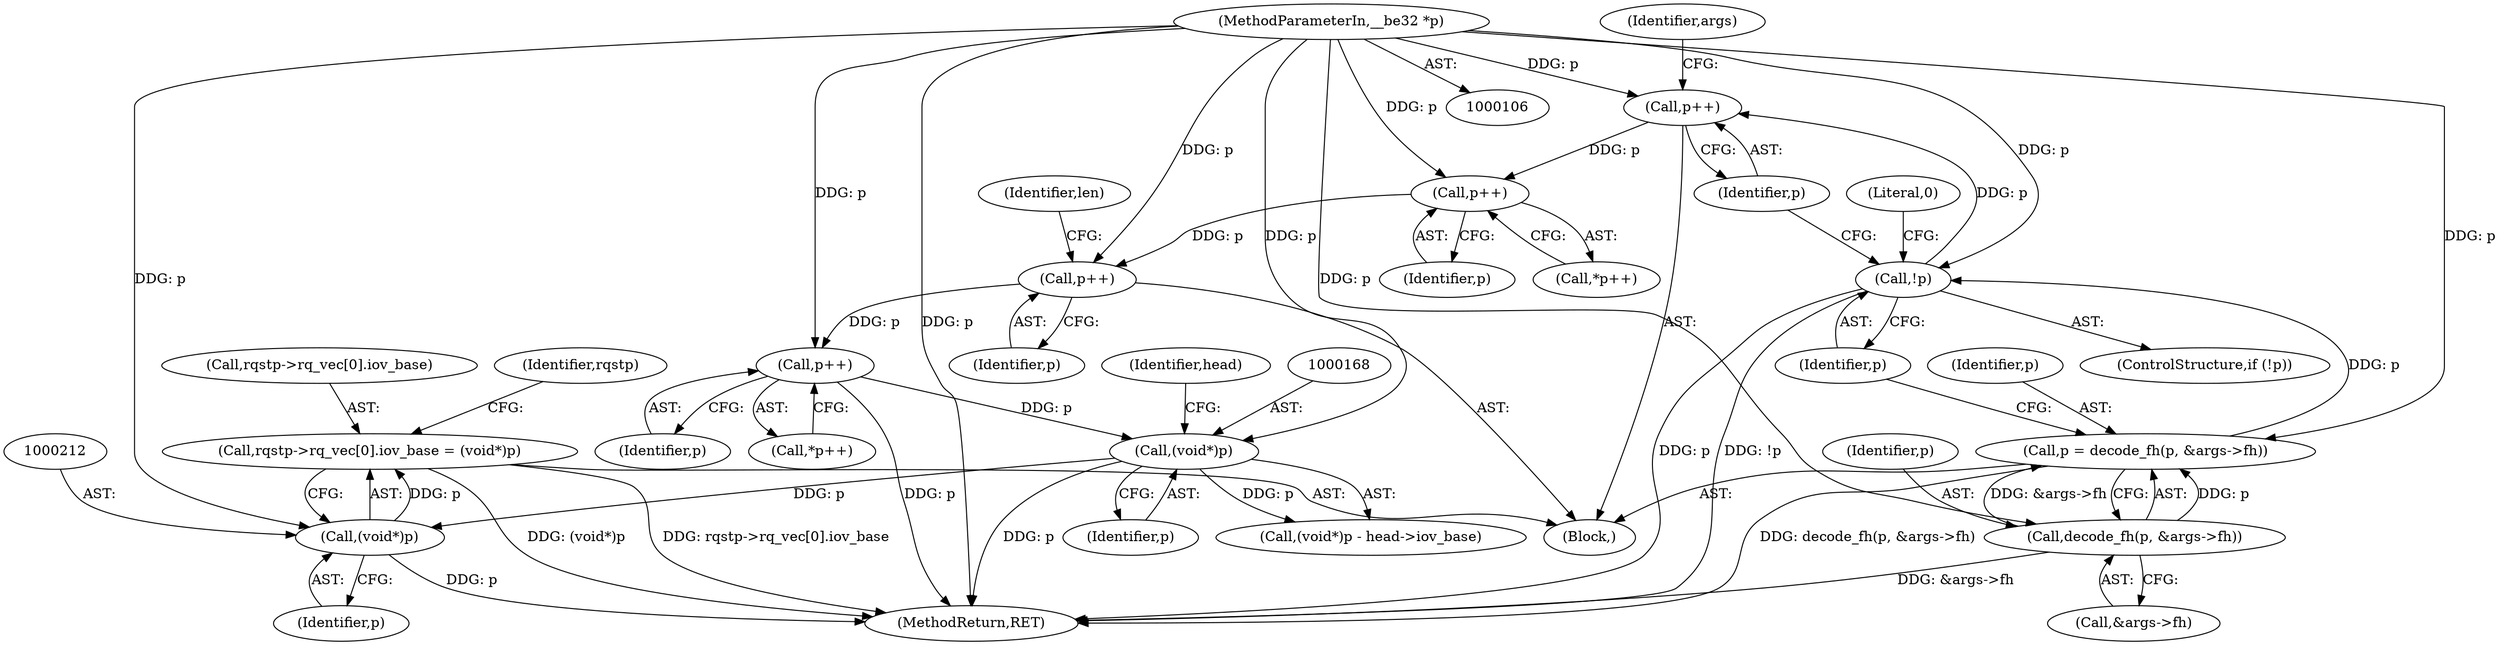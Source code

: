 digraph "0_linux_13bf9fbff0e5e099e2b6f003a0ab8ae145436309_1@array" {
"1000203" [label="(Call,rqstp->rq_vec[0].iov_base = (void*)p)"];
"1000211" [label="(Call,(void*)p)"];
"1000167" [label="(Call,(void*)p)"];
"1000156" [label="(Call,p++)"];
"1000146" [label="(Call,p++)"];
"1000144" [label="(Call,p++)"];
"1000136" [label="(Call,p++)"];
"1000132" [label="(Call,!p)"];
"1000123" [label="(Call,p = decode_fh(p, &args->fh))"];
"1000125" [label="(Call,decode_fh(p, &args->fh))"];
"1000108" [label="(MethodParameterIn,__be32 *p)"];
"1000133" [label="(Identifier,p)"];
"1000140" [label="(Identifier,args)"];
"1000125" [label="(Call,decode_fh(p, &args->fh))"];
"1000218" [label="(Identifier,rqstp)"];
"1000110" [label="(Block,)"];
"1000155" [label="(Call,*p++)"];
"1000167" [label="(Call,(void*)p)"];
"1000203" [label="(Call,rqstp->rq_vec[0].iov_base = (void*)p)"];
"1000136" [label="(Call,p++)"];
"1000147" [label="(Identifier,p)"];
"1000213" [label="(Identifier,p)"];
"1000145" [label="(Identifier,p)"];
"1000171" [label="(Identifier,head)"];
"1000127" [label="(Call,&args->fh)"];
"1000169" [label="(Identifier,p)"];
"1000144" [label="(Call,p++)"];
"1000204" [label="(Call,rqstp->rq_vec[0].iov_base)"];
"1000146" [label="(Call,p++)"];
"1000137" [label="(Identifier,p)"];
"1000135" [label="(Literal,0)"];
"1000132" [label="(Call,!p)"];
"1000124" [label="(Identifier,p)"];
"1000156" [label="(Call,p++)"];
"1000149" [label="(Identifier,len)"];
"1000126" [label="(Identifier,p)"];
"1000293" [label="(MethodReturn,RET)"];
"1000166" [label="(Call,(void*)p - head->iov_base)"];
"1000131" [label="(ControlStructure,if (!p))"];
"1000157" [label="(Identifier,p)"];
"1000108" [label="(MethodParameterIn,__be32 *p)"];
"1000123" [label="(Call,p = decode_fh(p, &args->fh))"];
"1000211" [label="(Call,(void*)p)"];
"1000143" [label="(Call,*p++)"];
"1000203" -> "1000110"  [label="AST: "];
"1000203" -> "1000211"  [label="CFG: "];
"1000204" -> "1000203"  [label="AST: "];
"1000211" -> "1000203"  [label="AST: "];
"1000218" -> "1000203"  [label="CFG: "];
"1000203" -> "1000293"  [label="DDG: (void*)p"];
"1000203" -> "1000293"  [label="DDG: rqstp->rq_vec[0].iov_base"];
"1000211" -> "1000203"  [label="DDG: p"];
"1000211" -> "1000213"  [label="CFG: "];
"1000212" -> "1000211"  [label="AST: "];
"1000213" -> "1000211"  [label="AST: "];
"1000211" -> "1000293"  [label="DDG: p"];
"1000167" -> "1000211"  [label="DDG: p"];
"1000108" -> "1000211"  [label="DDG: p"];
"1000167" -> "1000166"  [label="AST: "];
"1000167" -> "1000169"  [label="CFG: "];
"1000168" -> "1000167"  [label="AST: "];
"1000169" -> "1000167"  [label="AST: "];
"1000171" -> "1000167"  [label="CFG: "];
"1000167" -> "1000293"  [label="DDG: p"];
"1000167" -> "1000166"  [label="DDG: p"];
"1000156" -> "1000167"  [label="DDG: p"];
"1000108" -> "1000167"  [label="DDG: p"];
"1000156" -> "1000155"  [label="AST: "];
"1000156" -> "1000157"  [label="CFG: "];
"1000157" -> "1000156"  [label="AST: "];
"1000155" -> "1000156"  [label="CFG: "];
"1000156" -> "1000293"  [label="DDG: p"];
"1000146" -> "1000156"  [label="DDG: p"];
"1000108" -> "1000156"  [label="DDG: p"];
"1000146" -> "1000110"  [label="AST: "];
"1000146" -> "1000147"  [label="CFG: "];
"1000147" -> "1000146"  [label="AST: "];
"1000149" -> "1000146"  [label="CFG: "];
"1000144" -> "1000146"  [label="DDG: p"];
"1000108" -> "1000146"  [label="DDG: p"];
"1000144" -> "1000143"  [label="AST: "];
"1000144" -> "1000145"  [label="CFG: "];
"1000145" -> "1000144"  [label="AST: "];
"1000143" -> "1000144"  [label="CFG: "];
"1000136" -> "1000144"  [label="DDG: p"];
"1000108" -> "1000144"  [label="DDG: p"];
"1000136" -> "1000110"  [label="AST: "];
"1000136" -> "1000137"  [label="CFG: "];
"1000137" -> "1000136"  [label="AST: "];
"1000140" -> "1000136"  [label="CFG: "];
"1000132" -> "1000136"  [label="DDG: p"];
"1000108" -> "1000136"  [label="DDG: p"];
"1000132" -> "1000131"  [label="AST: "];
"1000132" -> "1000133"  [label="CFG: "];
"1000133" -> "1000132"  [label="AST: "];
"1000135" -> "1000132"  [label="CFG: "];
"1000137" -> "1000132"  [label="CFG: "];
"1000132" -> "1000293"  [label="DDG: !p"];
"1000132" -> "1000293"  [label="DDG: p"];
"1000123" -> "1000132"  [label="DDG: p"];
"1000108" -> "1000132"  [label="DDG: p"];
"1000123" -> "1000110"  [label="AST: "];
"1000123" -> "1000125"  [label="CFG: "];
"1000124" -> "1000123"  [label="AST: "];
"1000125" -> "1000123"  [label="AST: "];
"1000133" -> "1000123"  [label="CFG: "];
"1000123" -> "1000293"  [label="DDG: decode_fh(p, &args->fh)"];
"1000125" -> "1000123"  [label="DDG: p"];
"1000125" -> "1000123"  [label="DDG: &args->fh"];
"1000108" -> "1000123"  [label="DDG: p"];
"1000125" -> "1000127"  [label="CFG: "];
"1000126" -> "1000125"  [label="AST: "];
"1000127" -> "1000125"  [label="AST: "];
"1000125" -> "1000293"  [label="DDG: &args->fh"];
"1000108" -> "1000125"  [label="DDG: p"];
"1000108" -> "1000106"  [label="AST: "];
"1000108" -> "1000293"  [label="DDG: p"];
}
